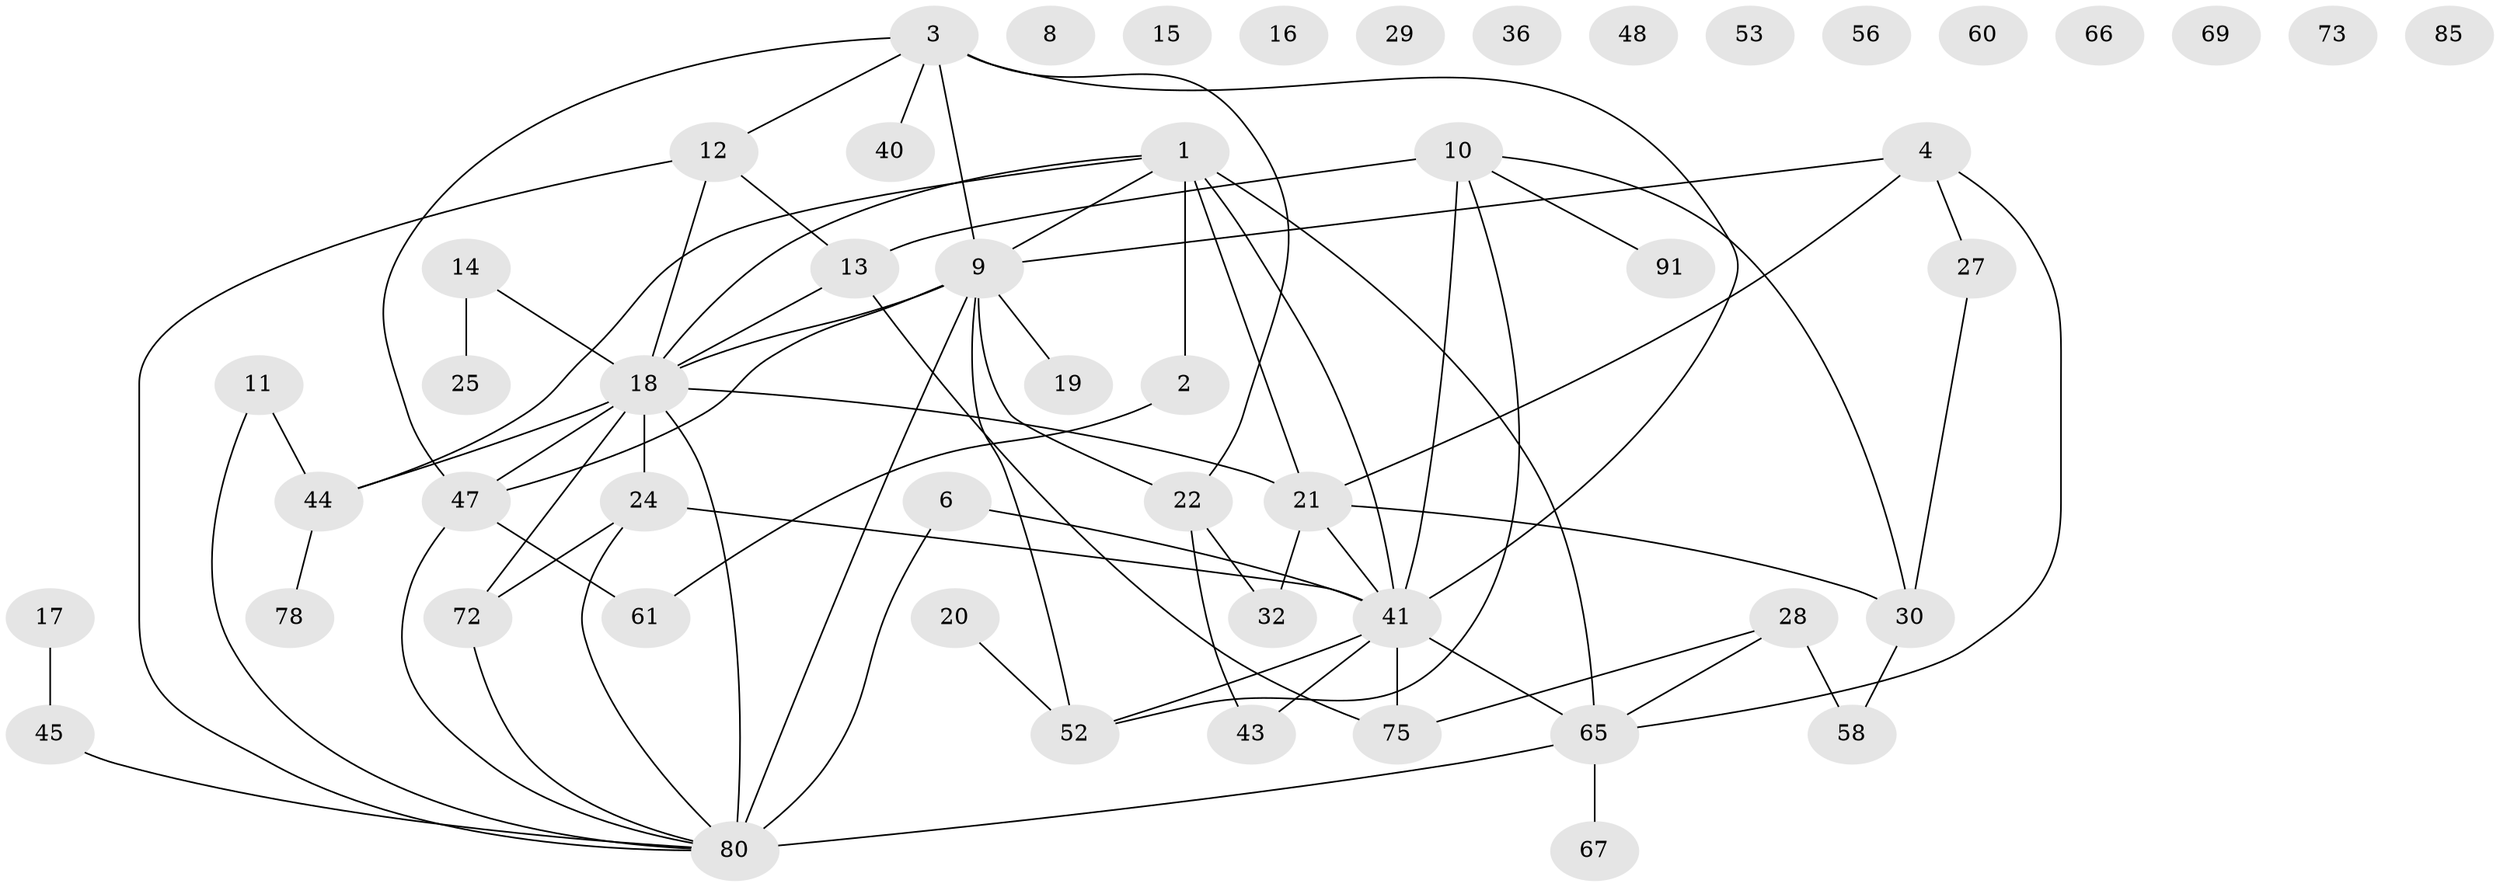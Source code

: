 // original degree distribution, {3: 0.16346153846153846, 2: 0.23076923076923078, 4: 0.15384615384615385, 5: 0.07692307692307693, 0: 0.125, 1: 0.18269230769230768, 6: 0.028846153846153848, 7: 0.019230769230769232, 8: 0.019230769230769232}
// Generated by graph-tools (version 1.1) at 2025/13/03/09/25 04:13:00]
// undirected, 52 vertices, 72 edges
graph export_dot {
graph [start="1"]
  node [color=gray90,style=filled];
  1 [super="+35+5"];
  2;
  3 [super="+37"];
  4;
  6;
  8;
  9 [super="+63+34+68"];
  10 [super="+100+46"];
  11 [super="+33"];
  12 [super="+88"];
  13 [super="+62+70"];
  14 [super="+55"];
  15;
  16;
  17;
  18 [super="+26+38+42"];
  19 [super="+39"];
  20 [super="+103"];
  21 [super="+97+51"];
  22 [super="+31+23+76"];
  24 [super="+92"];
  25;
  27;
  28 [super="+89"];
  29;
  30;
  32;
  36;
  40;
  41 [super="+57+98+86+50"];
  43;
  44 [super="+95"];
  45;
  47 [super="+94+87"];
  48;
  52 [super="+81+90"];
  53;
  56;
  58;
  60;
  61 [super="+84"];
  65 [super="+71"];
  66;
  67;
  69;
  72;
  73;
  75;
  78;
  80 [super="+93+83"];
  85;
  91;
  1 -- 9 [weight=2];
  1 -- 65;
  1 -- 2;
  1 -- 18;
  1 -- 21;
  1 -- 41 [weight=2];
  1 -- 44;
  2 -- 61;
  3 -- 12;
  3 -- 22;
  3 -- 40;
  3 -- 9;
  3 -- 47 [weight=2];
  3 -- 41 [weight=2];
  4 -- 27;
  4 -- 65;
  4 -- 9;
  4 -- 21;
  6 -- 80;
  6 -- 41;
  9 -- 47;
  9 -- 19;
  9 -- 80;
  9 -- 18;
  9 -- 22;
  9 -- 52;
  10 -- 41 [weight=3];
  10 -- 91;
  10 -- 30;
  10 -- 13;
  10 -- 52;
  11 -- 80;
  11 -- 44;
  12 -- 80;
  12 -- 18;
  12 -- 13;
  13 -- 18;
  13 -- 75;
  14 -- 25;
  14 -- 18;
  17 -- 45;
  18 -- 80 [weight=3];
  18 -- 21 [weight=2];
  18 -- 47 [weight=2];
  18 -- 44;
  18 -- 72;
  18 -- 24;
  20 -- 52;
  21 -- 30;
  21 -- 32;
  21 -- 41;
  22 -- 32;
  22 -- 43;
  24 -- 80;
  24 -- 72;
  24 -- 41;
  27 -- 30;
  28 -- 65;
  28 -- 58;
  28 -- 75;
  30 -- 58;
  41 -- 52;
  41 -- 43;
  41 -- 75;
  41 -- 65;
  44 -- 78;
  45 -- 80;
  47 -- 61;
  47 -- 80;
  65 -- 67;
  65 -- 80 [weight=2];
  72 -- 80;
}
